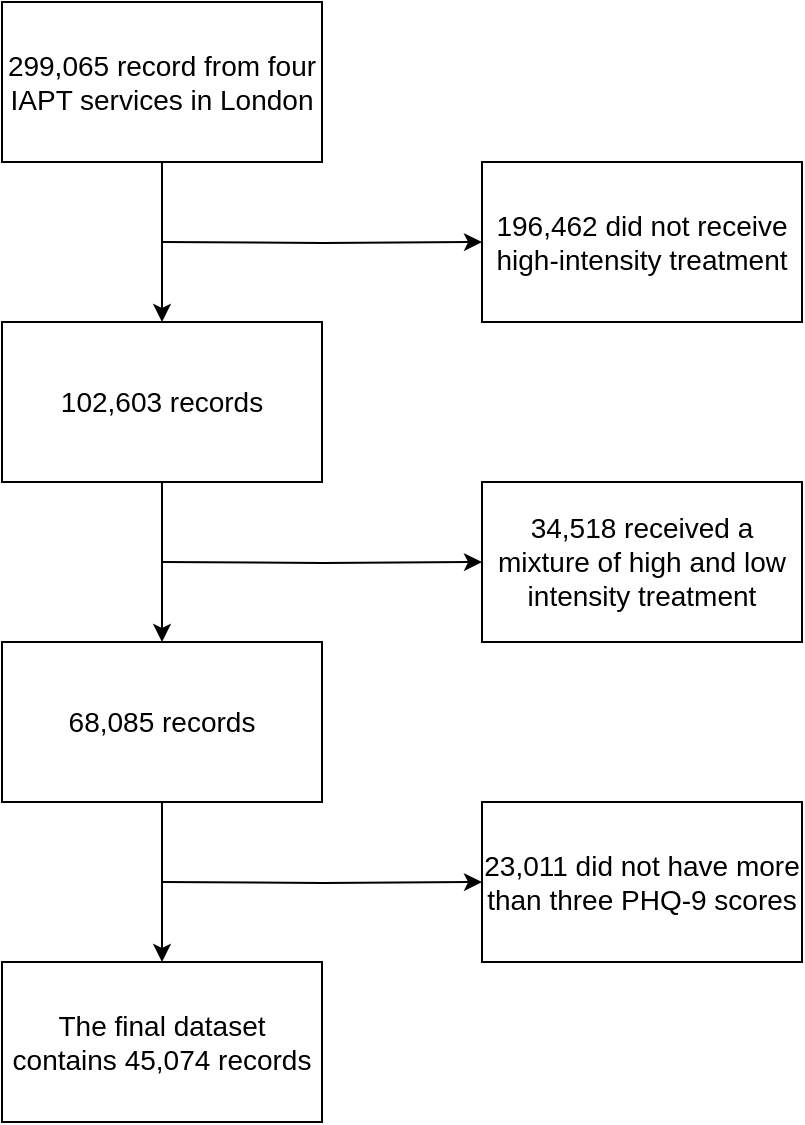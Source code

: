 <mxfile version="14.9.3" type="github">
  <diagram id="C5RBs43oDa-KdzZeNtuy" name="Page-1">
    <mxGraphModel dx="967" dy="623" grid="1" gridSize="10" guides="1" tooltips="1" connect="1" arrows="1" fold="1" page="1" pageScale="1" pageWidth="827" pageHeight="1169" math="0" shadow="0">
      <root>
        <mxCell id="WIyWlLk6GJQsqaUBKTNV-0" />
        <mxCell id="WIyWlLk6GJQsqaUBKTNV-1" parent="WIyWlLk6GJQsqaUBKTNV-0" />
        <mxCell id="XZN3L2ZChlpk_JU45EwO-8" style="edgeStyle=orthogonalEdgeStyle;rounded=0;orthogonalLoop=1;jettySize=auto;html=1;entryX=0.5;entryY=0;entryDx=0;entryDy=0;" edge="1" parent="WIyWlLk6GJQsqaUBKTNV-1" source="XZN3L2ZChlpk_JU45EwO-4" target="XZN3L2ZChlpk_JU45EwO-5">
          <mxGeometry relative="1" as="geometry" />
        </mxCell>
        <mxCell id="XZN3L2ZChlpk_JU45EwO-4" value="&lt;font style=&quot;font-size: 14px&quot;&gt;299,065 record from four IAPT services in London&lt;/font&gt;" style="rounded=0;whiteSpace=wrap;html=1;" vertex="1" parent="WIyWlLk6GJQsqaUBKTNV-1">
          <mxGeometry x="200" y="120" width="160" height="80" as="geometry" />
        </mxCell>
        <mxCell id="XZN3L2ZChlpk_JU45EwO-9" style="edgeStyle=orthogonalEdgeStyle;rounded=0;orthogonalLoop=1;jettySize=auto;html=1;entryX=0.5;entryY=0;entryDx=0;entryDy=0;" edge="1" parent="WIyWlLk6GJQsqaUBKTNV-1" source="XZN3L2ZChlpk_JU45EwO-5" target="XZN3L2ZChlpk_JU45EwO-6">
          <mxGeometry relative="1" as="geometry" />
        </mxCell>
        <mxCell id="XZN3L2ZChlpk_JU45EwO-5" value="&lt;font style=&quot;font-size: 14px&quot;&gt;102,603 records&lt;/font&gt;" style="rounded=0;whiteSpace=wrap;html=1;" vertex="1" parent="WIyWlLk6GJQsqaUBKTNV-1">
          <mxGeometry x="200" y="280" width="160" height="80" as="geometry" />
        </mxCell>
        <mxCell id="XZN3L2ZChlpk_JU45EwO-10" style="edgeStyle=orthogonalEdgeStyle;rounded=0;orthogonalLoop=1;jettySize=auto;html=1;exitX=0.5;exitY=1;exitDx=0;exitDy=0;entryX=0.5;entryY=0;entryDx=0;entryDy=0;" edge="1" parent="WIyWlLk6GJQsqaUBKTNV-1" source="XZN3L2ZChlpk_JU45EwO-6" target="XZN3L2ZChlpk_JU45EwO-7">
          <mxGeometry relative="1" as="geometry" />
        </mxCell>
        <mxCell id="XZN3L2ZChlpk_JU45EwO-6" value="&lt;div&gt;&lt;font style=&quot;font-size: 14px&quot;&gt;68,085 records&lt;/font&gt;&lt;/div&gt;" style="rounded=0;whiteSpace=wrap;html=1;" vertex="1" parent="WIyWlLk6GJQsqaUBKTNV-1">
          <mxGeometry x="200" y="440" width="160" height="80" as="geometry" />
        </mxCell>
        <mxCell id="XZN3L2ZChlpk_JU45EwO-7" value="&lt;font style=&quot;font-size: 14px&quot;&gt;The final dataset contains 45,074 records&lt;/font&gt;" style="rounded=0;whiteSpace=wrap;html=1;" vertex="1" parent="WIyWlLk6GJQsqaUBKTNV-1">
          <mxGeometry x="200" y="600" width="160" height="80" as="geometry" />
        </mxCell>
        <mxCell id="XZN3L2ZChlpk_JU45EwO-14" style="edgeStyle=orthogonalEdgeStyle;rounded=0;orthogonalLoop=1;jettySize=auto;html=1;" edge="1" parent="WIyWlLk6GJQsqaUBKTNV-1" target="XZN3L2ZChlpk_JU45EwO-11">
          <mxGeometry relative="1" as="geometry">
            <mxPoint x="280" y="240" as="sourcePoint" />
          </mxGeometry>
        </mxCell>
        <mxCell id="XZN3L2ZChlpk_JU45EwO-11" value="&lt;font style=&quot;font-size: 14px&quot;&gt;196,462 did not receive high-intensity treatment&lt;/font&gt;" style="rounded=0;whiteSpace=wrap;html=1;" vertex="1" parent="WIyWlLk6GJQsqaUBKTNV-1">
          <mxGeometry x="440" y="200" width="160" height="80" as="geometry" />
        </mxCell>
        <mxCell id="XZN3L2ZChlpk_JU45EwO-15" style="edgeStyle=orthogonalEdgeStyle;rounded=0;orthogonalLoop=1;jettySize=auto;html=1;" edge="1" parent="WIyWlLk6GJQsqaUBKTNV-1" target="XZN3L2ZChlpk_JU45EwO-12">
          <mxGeometry relative="1" as="geometry">
            <mxPoint x="280" y="400" as="sourcePoint" />
          </mxGeometry>
        </mxCell>
        <mxCell id="XZN3L2ZChlpk_JU45EwO-12" value="&lt;font style=&quot;font-size: 14px&quot;&gt;34,518 received a mixture of high and low intensity treatment&lt;/font&gt;" style="rounded=0;whiteSpace=wrap;html=1;" vertex="1" parent="WIyWlLk6GJQsqaUBKTNV-1">
          <mxGeometry x="440" y="360" width="160" height="80" as="geometry" />
        </mxCell>
        <mxCell id="XZN3L2ZChlpk_JU45EwO-16" style="edgeStyle=orthogonalEdgeStyle;rounded=0;orthogonalLoop=1;jettySize=auto;html=1;" edge="1" parent="WIyWlLk6GJQsqaUBKTNV-1" target="XZN3L2ZChlpk_JU45EwO-13">
          <mxGeometry relative="1" as="geometry">
            <mxPoint x="280" y="560" as="sourcePoint" />
          </mxGeometry>
        </mxCell>
        <mxCell id="XZN3L2ZChlpk_JU45EwO-13" value="&lt;font style=&quot;font-size: 14px&quot;&gt;23,011 did not have more than three PHQ-9 scores&lt;/font&gt;" style="rounded=0;whiteSpace=wrap;html=1;" vertex="1" parent="WIyWlLk6GJQsqaUBKTNV-1">
          <mxGeometry x="440" y="520" width="160" height="80" as="geometry" />
        </mxCell>
      </root>
    </mxGraphModel>
  </diagram>
</mxfile>
